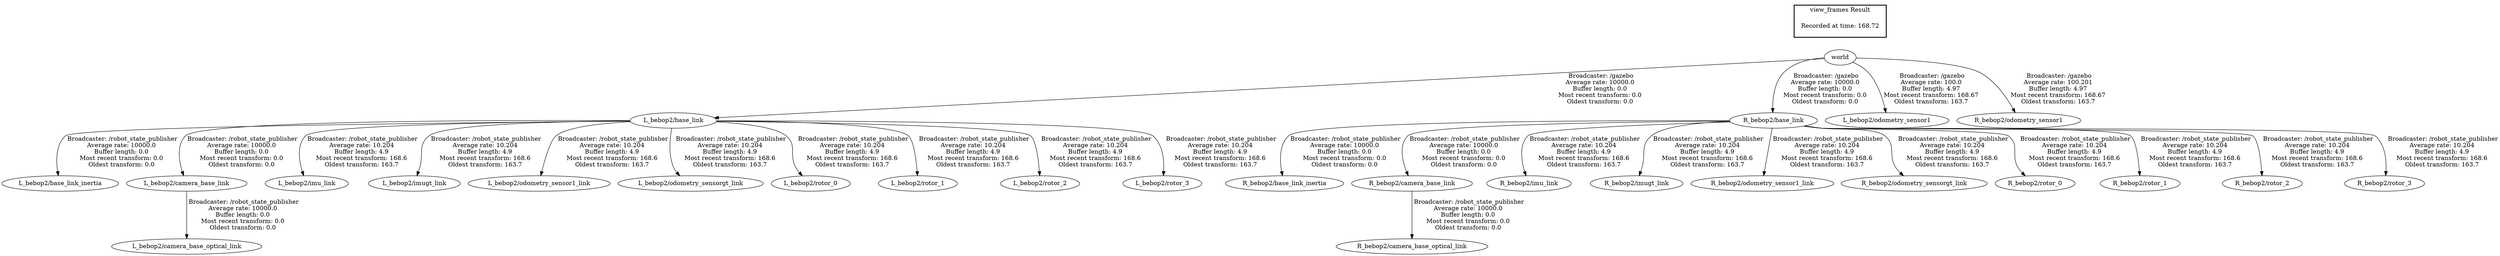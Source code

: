 digraph G {
"L_bebop2/base_link" -> "L_bebop2/base_link_inertia"[label=" Broadcaster: /robot_state_publisher\nAverage rate: 10000.0\nBuffer length: 0.0\nMost recent transform: 0.0\nOldest transform: 0.0\n"];
"world" -> "L_bebop2/base_link"[label=" Broadcaster: /gazebo\nAverage rate: 10000.0\nBuffer length: 0.0\nMost recent transform: 0.0\nOldest transform: 0.0\n"];
"L_bebop2/base_link" -> "L_bebop2/camera_base_link"[label=" Broadcaster: /robot_state_publisher\nAverage rate: 10000.0\nBuffer length: 0.0\nMost recent transform: 0.0\nOldest transform: 0.0\n"];
"L_bebop2/camera_base_link" -> "L_bebop2/camera_base_optical_link"[label=" Broadcaster: /robot_state_publisher\nAverage rate: 10000.0\nBuffer length: 0.0\nMost recent transform: 0.0\nOldest transform: 0.0\n"];
"R_bebop2/base_link" -> "R_bebop2/base_link_inertia"[label=" Broadcaster: /robot_state_publisher\nAverage rate: 10000.0\nBuffer length: 0.0\nMost recent transform: 0.0\nOldest transform: 0.0\n"];
"world" -> "R_bebop2/base_link"[label=" Broadcaster: /gazebo\nAverage rate: 10000.0\nBuffer length: 0.0\nMost recent transform: 0.0\nOldest transform: 0.0\n"];
"R_bebop2/base_link" -> "R_bebop2/camera_base_link"[label=" Broadcaster: /robot_state_publisher\nAverage rate: 10000.0\nBuffer length: 0.0\nMost recent transform: 0.0\nOldest transform: 0.0\n"];
"R_bebop2/camera_base_link" -> "R_bebop2/camera_base_optical_link"[label=" Broadcaster: /robot_state_publisher\nAverage rate: 10000.0\nBuffer length: 0.0\nMost recent transform: 0.0\nOldest transform: 0.0\n"];
"world" -> "L_bebop2/odometry_sensor1"[label=" Broadcaster: /gazebo\nAverage rate: 100.0\nBuffer length: 4.97\nMost recent transform: 168.67\nOldest transform: 163.7\n"];
"L_bebop2/base_link" -> "L_bebop2/imu_link"[label=" Broadcaster: /robot_state_publisher\nAverage rate: 10.204\nBuffer length: 4.9\nMost recent transform: 168.6\nOldest transform: 163.7\n"];
"L_bebop2/base_link" -> "L_bebop2/imugt_link"[label=" Broadcaster: /robot_state_publisher\nAverage rate: 10.204\nBuffer length: 4.9\nMost recent transform: 168.6\nOldest transform: 163.7\n"];
"L_bebop2/base_link" -> "L_bebop2/odometry_sensor1_link"[label=" Broadcaster: /robot_state_publisher\nAverage rate: 10.204\nBuffer length: 4.9\nMost recent transform: 168.6\nOldest transform: 163.7\n"];
"L_bebop2/base_link" -> "L_bebop2/odometry_sensorgt_link"[label=" Broadcaster: /robot_state_publisher\nAverage rate: 10.204\nBuffer length: 4.9\nMost recent transform: 168.6\nOldest transform: 163.7\n"];
"L_bebop2/base_link" -> "L_bebop2/rotor_0"[label=" Broadcaster: /robot_state_publisher\nAverage rate: 10.204\nBuffer length: 4.9\nMost recent transform: 168.6\nOldest transform: 163.7\n"];
"L_bebop2/base_link" -> "L_bebop2/rotor_1"[label=" Broadcaster: /robot_state_publisher\nAverage rate: 10.204\nBuffer length: 4.9\nMost recent transform: 168.6\nOldest transform: 163.7\n"];
"L_bebop2/base_link" -> "L_bebop2/rotor_2"[label=" Broadcaster: /robot_state_publisher\nAverage rate: 10.204\nBuffer length: 4.9\nMost recent transform: 168.6\nOldest transform: 163.7\n"];
"L_bebop2/base_link" -> "L_bebop2/rotor_3"[label=" Broadcaster: /robot_state_publisher\nAverage rate: 10.204\nBuffer length: 4.9\nMost recent transform: 168.6\nOldest transform: 163.7\n"];
"R_bebop2/base_link" -> "R_bebop2/imu_link"[label=" Broadcaster: /robot_state_publisher\nAverage rate: 10.204\nBuffer length: 4.9\nMost recent transform: 168.6\nOldest transform: 163.7\n"];
"R_bebop2/base_link" -> "R_bebop2/imugt_link"[label=" Broadcaster: /robot_state_publisher\nAverage rate: 10.204\nBuffer length: 4.9\nMost recent transform: 168.6\nOldest transform: 163.7\n"];
"R_bebop2/base_link" -> "R_bebop2/odometry_sensor1_link"[label=" Broadcaster: /robot_state_publisher\nAverage rate: 10.204\nBuffer length: 4.9\nMost recent transform: 168.6\nOldest transform: 163.7\n"];
"R_bebop2/base_link" -> "R_bebop2/odometry_sensorgt_link"[label=" Broadcaster: /robot_state_publisher\nAverage rate: 10.204\nBuffer length: 4.9\nMost recent transform: 168.6\nOldest transform: 163.7\n"];
"R_bebop2/base_link" -> "R_bebop2/rotor_0"[label=" Broadcaster: /robot_state_publisher\nAverage rate: 10.204\nBuffer length: 4.9\nMost recent transform: 168.6\nOldest transform: 163.7\n"];
"R_bebop2/base_link" -> "R_bebop2/rotor_1"[label=" Broadcaster: /robot_state_publisher\nAverage rate: 10.204\nBuffer length: 4.9\nMost recent transform: 168.6\nOldest transform: 163.7\n"];
"R_bebop2/base_link" -> "R_bebop2/rotor_2"[label=" Broadcaster: /robot_state_publisher\nAverage rate: 10.204\nBuffer length: 4.9\nMost recent transform: 168.6\nOldest transform: 163.7\n"];
"R_bebop2/base_link" -> "R_bebop2/rotor_3"[label=" Broadcaster: /robot_state_publisher\nAverage rate: 10.204\nBuffer length: 4.9\nMost recent transform: 168.6\nOldest transform: 163.7\n"];
"world" -> "R_bebop2/odometry_sensor1"[label=" Broadcaster: /gazebo\nAverage rate: 100.201\nBuffer length: 4.97\nMost recent transform: 168.67\nOldest transform: 163.7\n"];
edge [style=invis];
 subgraph cluster_legend { style=bold; color=black; label ="view_frames Result";
"Recorded at time: 168.72"[ shape=plaintext ] ;
}->"world";
}